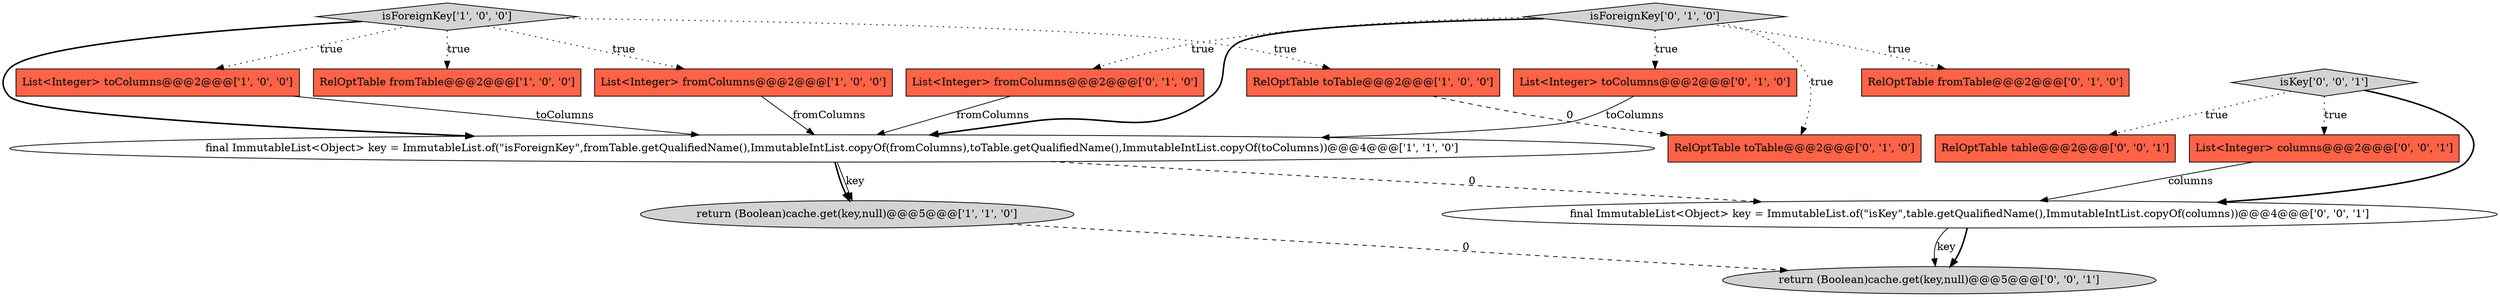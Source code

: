 digraph {
2 [style = filled, label = "isForeignKey['1', '0', '0']", fillcolor = lightgray, shape = diamond image = "AAA0AAABBB1BBB"];
3 [style = filled, label = "RelOptTable fromTable@@@2@@@['1', '0', '0']", fillcolor = tomato, shape = box image = "AAA0AAABBB1BBB"];
15 [style = filled, label = "final ImmutableList<Object> key = ImmutableList.of(\"isKey\",table.getQualifiedName(),ImmutableIntList.copyOf(columns))@@@4@@@['0', '0', '1']", fillcolor = white, shape = ellipse image = "AAA0AAABBB3BBB"];
14 [style = filled, label = "RelOptTable table@@@2@@@['0', '0', '1']", fillcolor = tomato, shape = box image = "AAA0AAABBB3BBB"];
16 [style = filled, label = "isKey['0', '0', '1']", fillcolor = lightgray, shape = diamond image = "AAA0AAABBB3BBB"];
1 [style = filled, label = "final ImmutableList<Object> key = ImmutableList.of(\"isForeignKey\",fromTable.getQualifiedName(),ImmutableIntList.copyOf(fromColumns),toTable.getQualifiedName(),ImmutableIntList.copyOf(toColumns))@@@4@@@['1', '1', '0']", fillcolor = white, shape = ellipse image = "AAA0AAABBB1BBB"];
12 [style = filled, label = "List<Integer> columns@@@2@@@['0', '0', '1']", fillcolor = tomato, shape = box image = "AAA0AAABBB3BBB"];
7 [style = filled, label = "RelOptTable fromTable@@@2@@@['0', '1', '0']", fillcolor = tomato, shape = box image = "AAA0AAABBB2BBB"];
10 [style = filled, label = "RelOptTable toTable@@@2@@@['0', '1', '0']", fillcolor = tomato, shape = box image = "AAA1AAABBB2BBB"];
9 [style = filled, label = "List<Integer> fromColumns@@@2@@@['0', '1', '0']", fillcolor = tomato, shape = box image = "AAA0AAABBB2BBB"];
11 [style = filled, label = "isForeignKey['0', '1', '0']", fillcolor = lightgray, shape = diamond image = "AAA0AAABBB2BBB"];
8 [style = filled, label = "List<Integer> toColumns@@@2@@@['0', '1', '0']", fillcolor = tomato, shape = box image = "AAA0AAABBB2BBB"];
6 [style = filled, label = "RelOptTable toTable@@@2@@@['1', '0', '0']", fillcolor = tomato, shape = box image = "AAA1AAABBB1BBB"];
0 [style = filled, label = "return (Boolean)cache.get(key,null)@@@5@@@['1', '1', '0']", fillcolor = lightgray, shape = ellipse image = "AAA0AAABBB1BBB"];
4 [style = filled, label = "List<Integer> toColumns@@@2@@@['1', '0', '0']", fillcolor = tomato, shape = box image = "AAA0AAABBB1BBB"];
13 [style = filled, label = "return (Boolean)cache.get(key,null)@@@5@@@['0', '0', '1']", fillcolor = lightgray, shape = ellipse image = "AAA0AAABBB3BBB"];
5 [style = filled, label = "List<Integer> fromColumns@@@2@@@['1', '0', '0']", fillcolor = tomato, shape = box image = "AAA0AAABBB1BBB"];
2->3 [style = dotted, label="true"];
11->7 [style = dotted, label="true"];
16->15 [style = bold, label=""];
1->0 [style = solid, label="key"];
15->13 [style = bold, label=""];
16->12 [style = dotted, label="true"];
11->1 [style = bold, label=""];
2->1 [style = bold, label=""];
11->10 [style = dotted, label="true"];
1->15 [style = dashed, label="0"];
11->9 [style = dotted, label="true"];
1->0 [style = bold, label=""];
8->1 [style = solid, label="toColumns"];
6->10 [style = dashed, label="0"];
15->13 [style = solid, label="key"];
5->1 [style = solid, label="fromColumns"];
2->6 [style = dotted, label="true"];
0->13 [style = dashed, label="0"];
2->4 [style = dotted, label="true"];
16->14 [style = dotted, label="true"];
12->15 [style = solid, label="columns"];
4->1 [style = solid, label="toColumns"];
9->1 [style = solid, label="fromColumns"];
11->8 [style = dotted, label="true"];
2->5 [style = dotted, label="true"];
}
